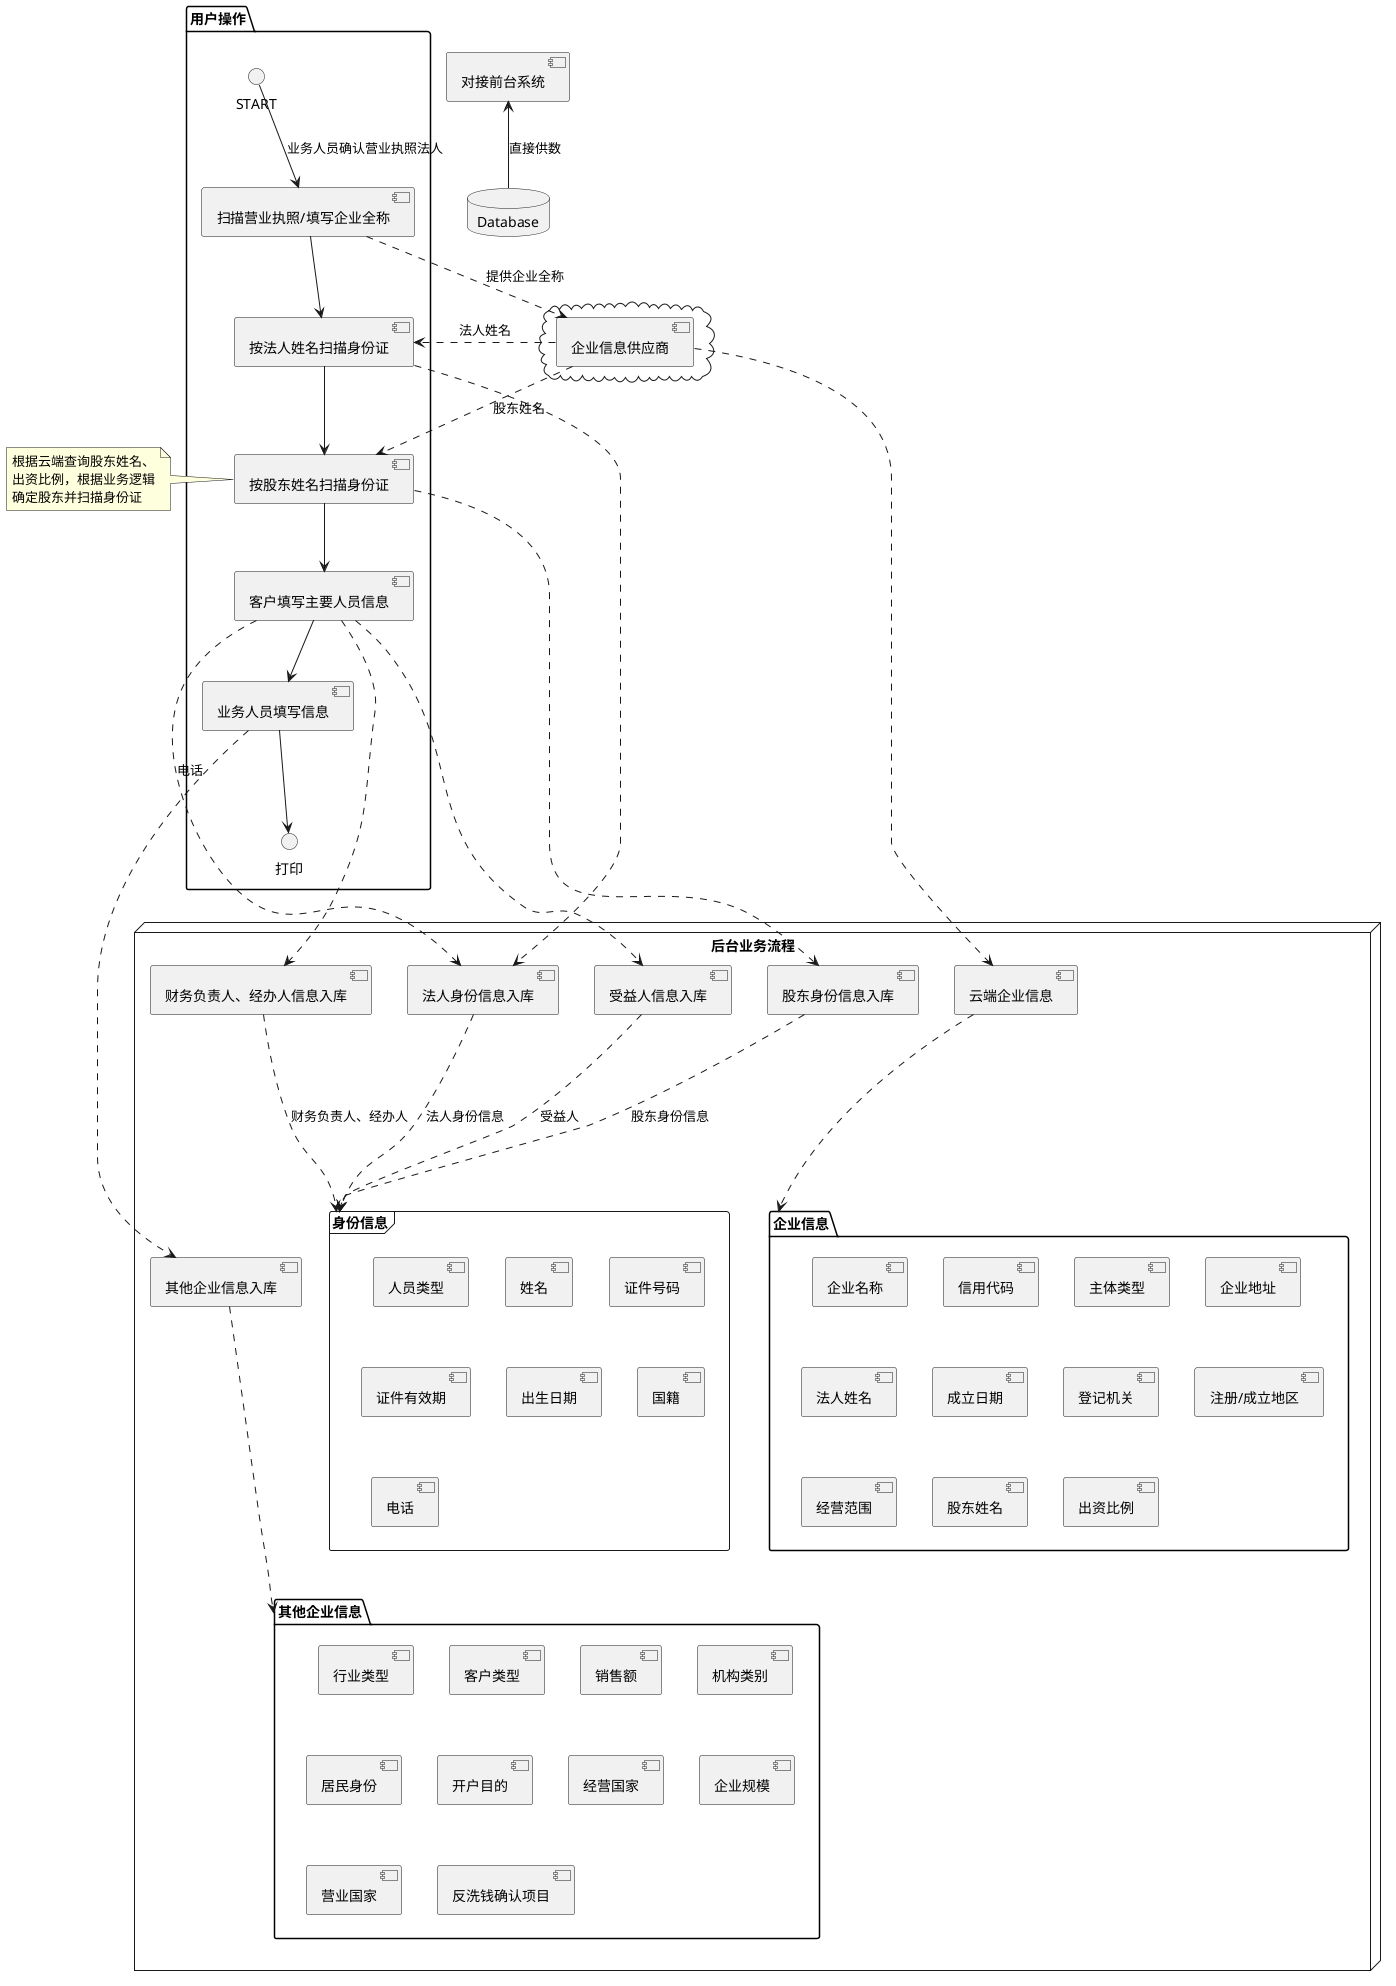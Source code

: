 
@startuml

package "用户操作" {
  START --> [扫描营业执照/填写企业全称]:业务人员确认营业执照法人
  [扫描营业执照/填写企业全称] --> [按法人姓名扫描身份证]
  [按法人姓名扫描身份证] --> [按股东姓名扫描身份证]
  [按股东姓名扫描身份证] --> [客户填写主要人员信息]
  [客户填写主要人员信息] --> [业务人员填写信息]
  [业务人员填写信息] --> 打印
}

note left of [按股东姓名扫描身份证]
根据云端查询股东姓名、
出资比例，根据业务逻辑
确定股东并扫描身份证
end note

node "后台业务流程" {
  [按法人姓名扫描身份证] ....> [法人身份信息入库]
  [按股东姓名扫描身份证] ....> [股东身份信息入库]
  [客户填写主要人员信息] ....> [财务负责人、经办人信息入库]
  [客户填写主要人员信息] ....> [受益人信息入库]
  [客户填写主要人员信息] ....> [法人身份信息入库]:电话
  [业务人员填写信息] ....> [其他企业信息入库]

  [法人身份信息入库] ....> 身份信息:法人身份信息
  [云端企业信息] ....> 企业信息
  [股东身份信息入库] ....> 身份信息:股东身份信息
  [财务负责人、经办人信息入库] ....> 身份信息:财务负责人、经办人
  [受益人信息入库] ....> 身份信息:受益人
  [其他企业信息入库] ....> 其他企业信息
}

cloud {
  [企业信息供应商]
}


database "Database" {
  frame "身份信息" {
    [人员类型]
	[姓名]
	[证件号码]
	[证件有效期]
	[出生日期]
	[国籍]
    [电话]
  }

  folder "企业信息" {
  	[企业名称]
  	[信用代码]
  	[主体类型]
  	[企业地址]
  	[法人姓名]
  	[成立日期]
  	[信用代码]
  	[登记机关]
    [注册/成立地区]
    [经营范围]
    [股东姓名]
    [出资比例]
  }
  folder "其他企业信息" {
    [行业类型]
    [客户类型]
    [销售额]
    [机构类别]
    [居民身份]
    [开户目的]
    [经营国家]
    [企业规模]
    [营业国家]
    [反洗钱确认项目]
  }
}


[扫描营业执照/填写企业全称] ..> [企业信息供应商]:提供企业全称
[企业信息供应商] ..> [云端企业信息]
[企业信息供应商] ..> [按法人姓名扫描身份证]:法人姓名
[企业信息供应商] ..> [按股东姓名扫描身份证]:股东姓名

[对接前台系统] <-- Database:直接供数
@enduml